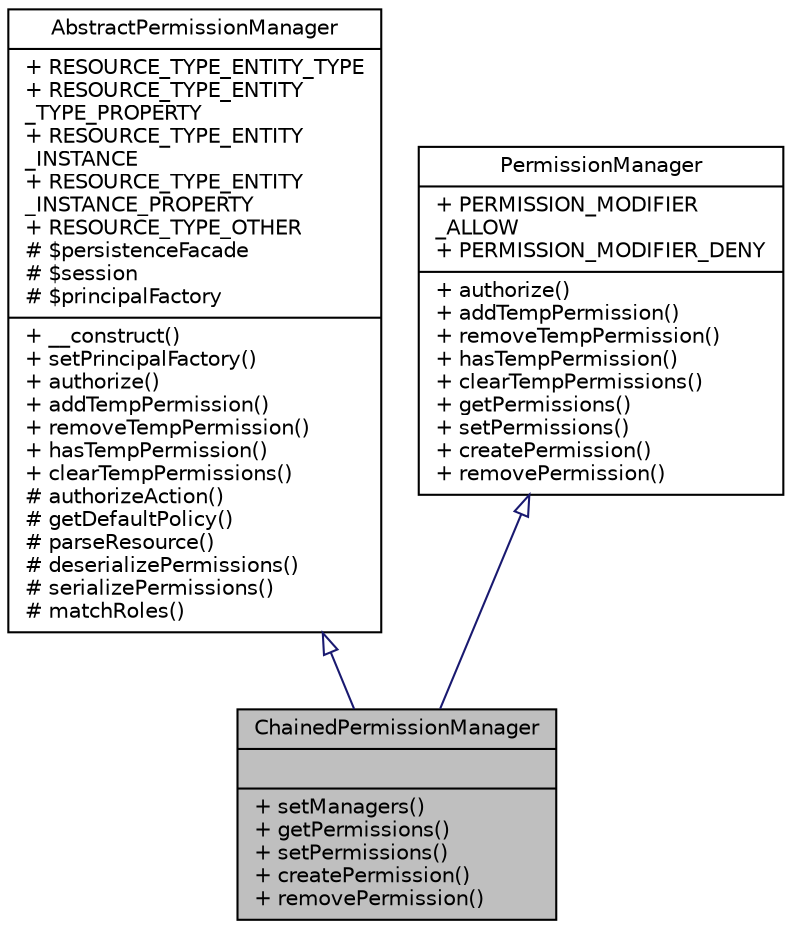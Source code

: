 digraph "ChainedPermissionManager"
{
  edge [fontname="Helvetica",fontsize="10",labelfontname="Helvetica",labelfontsize="10"];
  node [fontname="Helvetica",fontsize="10",shape=record];
  Node0 [label="{ChainedPermissionManager\n||+ setManagers()\l+ getPermissions()\l+ setPermissions()\l+ createPermission()\l+ removePermission()\l}",height=0.2,width=0.4,color="black", fillcolor="grey75", style="filled", fontcolor="black"];
  Node1 -> Node0 [dir="back",color="midnightblue",fontsize="10",style="solid",arrowtail="onormal",fontname="Helvetica"];
  Node1 [label="{AbstractPermissionManager\n|+ RESOURCE_TYPE_ENTITY_TYPE\l+ RESOURCE_TYPE_ENTITY\l_TYPE_PROPERTY\l+ RESOURCE_TYPE_ENTITY\l_INSTANCE\l+ RESOURCE_TYPE_ENTITY\l_INSTANCE_PROPERTY\l+ RESOURCE_TYPE_OTHER\l# $persistenceFacade\l# $session\l# $principalFactory\l|+ __construct()\l+ setPrincipalFactory()\l+ authorize()\l+ addTempPermission()\l+ removeTempPermission()\l+ hasTempPermission()\l+ clearTempPermissions()\l# authorizeAction()\l# getDefaultPolicy()\l# parseResource()\l# deserializePermissions()\l# serializePermissions()\l# matchRoles()\l}",height=0.2,width=0.4,color="black", fillcolor="white", style="filled",URL="$classwcmf_1_1lib_1_1security_1_1impl_1_1_abstract_permission_manager.html",tooltip="AbstractPermissionManager is the base class for concrete PermissionManager implementations. "];
  Node2 -> Node0 [dir="back",color="midnightblue",fontsize="10",style="solid",arrowtail="onormal",fontname="Helvetica"];
  Node2 [label="{PermissionManager\n|+ PERMISSION_MODIFIER\l_ALLOW\l+ PERMISSION_MODIFIER_DENY\l|+ authorize()\l+ addTempPermission()\l+ removeTempPermission()\l+ hasTempPermission()\l+ clearTempPermissions()\l+ getPermissions()\l+ setPermissions()\l+ createPermission()\l+ removePermission()\l}",height=0.2,width=0.4,color="black", fillcolor="white", style="filled",URL="$interfacewcmf_1_1lib_1_1security_1_1_permission_manager.html",tooltip="PermissionManager implementations are used to handle all authorization requests. "];
}
